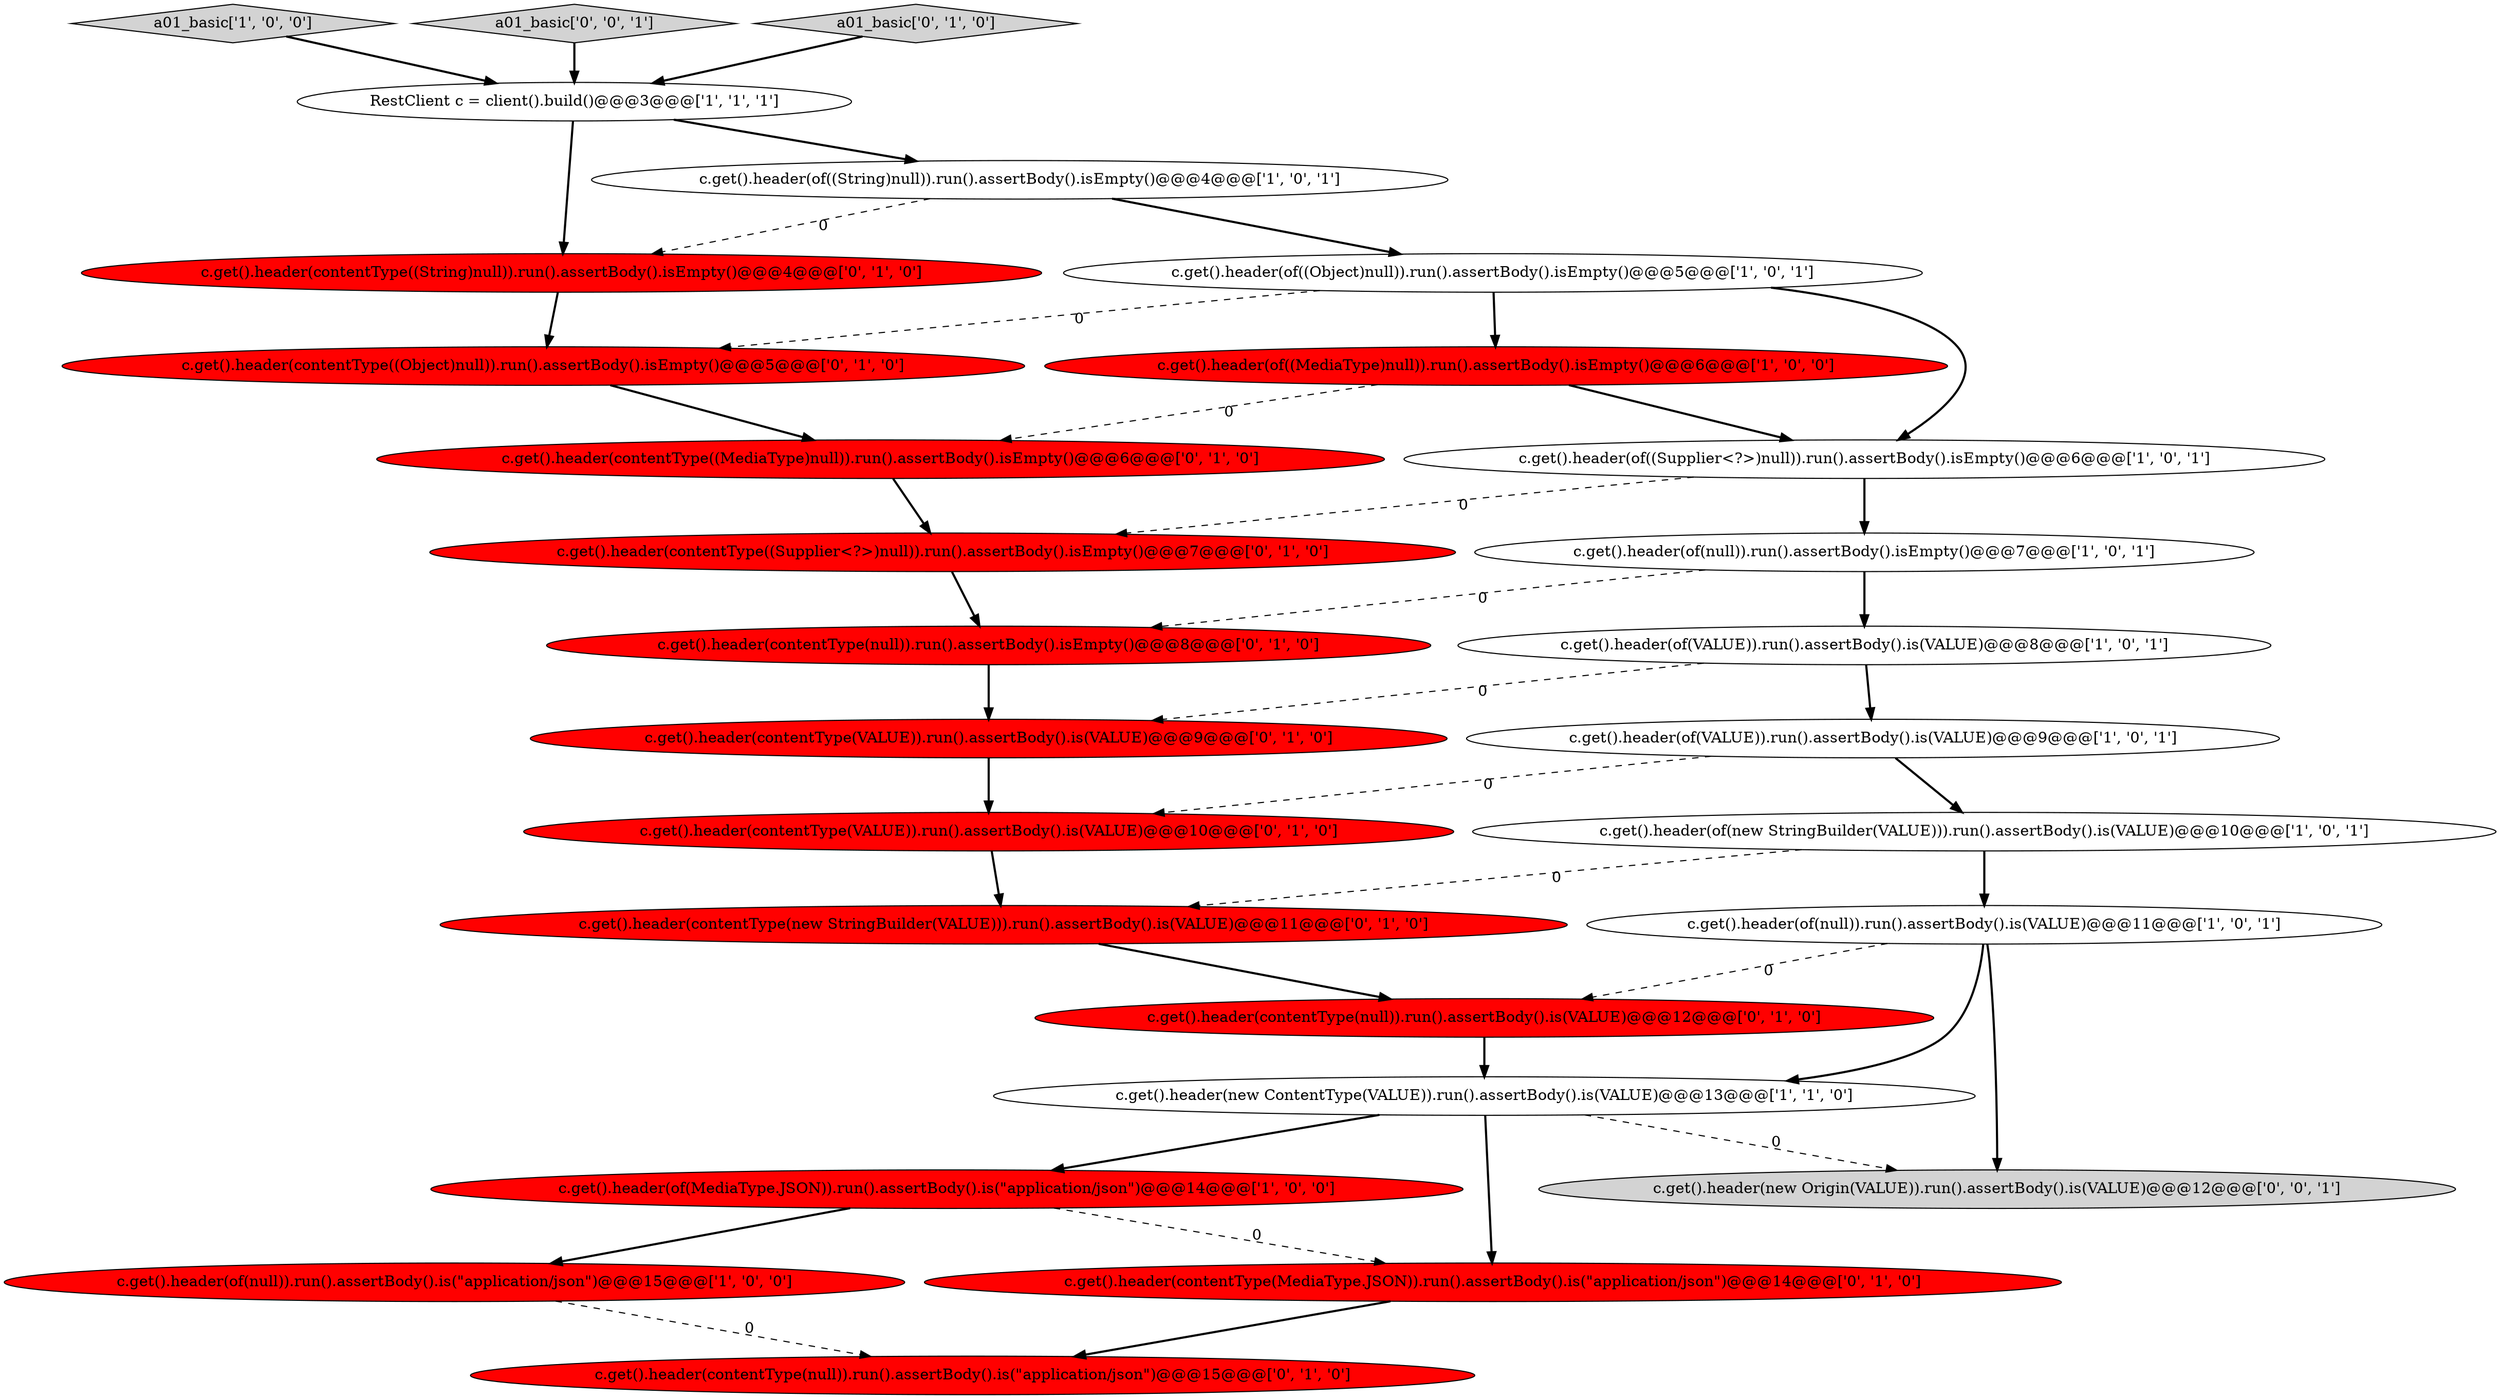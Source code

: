 digraph {
18 [style = filled, label = "c.get().header(contentType((String)null)).run().assertBody().isEmpty()@@@4@@@['0', '1', '0']", fillcolor = red, shape = ellipse image = "AAA1AAABBB2BBB"];
0 [style = filled, label = "c.get().header(of((MediaType)null)).run().assertBody().isEmpty()@@@6@@@['1', '0', '0']", fillcolor = red, shape = ellipse image = "AAA1AAABBB1BBB"];
15 [style = filled, label = "c.get().header(contentType((Supplier<?>)null)).run().assertBody().isEmpty()@@@7@@@['0', '1', '0']", fillcolor = red, shape = ellipse image = "AAA1AAABBB2BBB"];
10 [style = filled, label = "c.get().header(of(null)).run().assertBody().is(\"application/json\")@@@15@@@['1', '0', '0']", fillcolor = red, shape = ellipse image = "AAA1AAABBB1BBB"];
16 [style = filled, label = "c.get().header(contentType(new StringBuilder(VALUE))).run().assertBody().is(VALUE)@@@11@@@['0', '1', '0']", fillcolor = red, shape = ellipse image = "AAA1AAABBB2BBB"];
7 [style = filled, label = "c.get().header(new ContentType(VALUE)).run().assertBody().is(VALUE)@@@13@@@['1', '1', '0']", fillcolor = white, shape = ellipse image = "AAA0AAABBB1BBB"];
4 [style = filled, label = "c.get().header(of((String)null)).run().assertBody().isEmpty()@@@4@@@['1', '0', '1']", fillcolor = white, shape = ellipse image = "AAA0AAABBB1BBB"];
9 [style = filled, label = "c.get().header(of(null)).run().assertBody().is(VALUE)@@@11@@@['1', '0', '1']", fillcolor = white, shape = ellipse image = "AAA0AAABBB1BBB"];
19 [style = filled, label = "c.get().header(contentType(VALUE)).run().assertBody().is(VALUE)@@@10@@@['0', '1', '0']", fillcolor = red, shape = ellipse image = "AAA1AAABBB2BBB"];
22 [style = filled, label = "c.get().header(contentType(null)).run().assertBody().isEmpty()@@@8@@@['0', '1', '0']", fillcolor = red, shape = ellipse image = "AAA1AAABBB2BBB"];
13 [style = filled, label = "a01_basic['1', '0', '0']", fillcolor = lightgray, shape = diamond image = "AAA0AAABBB1BBB"];
27 [style = filled, label = "a01_basic['0', '0', '1']", fillcolor = lightgray, shape = diamond image = "AAA0AAABBB3BBB"];
14 [style = filled, label = "c.get().header(contentType((MediaType)null)).run().assertBody().isEmpty()@@@6@@@['0', '1', '0']", fillcolor = red, shape = ellipse image = "AAA1AAABBB2BBB"];
25 [style = filled, label = "a01_basic['0', '1', '0']", fillcolor = lightgray, shape = diamond image = "AAA0AAABBB2BBB"];
3 [style = filled, label = "c.get().header(of(null)).run().assertBody().isEmpty()@@@7@@@['1', '0', '1']", fillcolor = white, shape = ellipse image = "AAA0AAABBB1BBB"];
23 [style = filled, label = "c.get().header(contentType(VALUE)).run().assertBody().is(VALUE)@@@9@@@['0', '1', '0']", fillcolor = red, shape = ellipse image = "AAA1AAABBB2BBB"];
6 [style = filled, label = "c.get().header(of(MediaType.JSON)).run().assertBody().is(\"application/json\")@@@14@@@['1', '0', '0']", fillcolor = red, shape = ellipse image = "AAA1AAABBB1BBB"];
1 [style = filled, label = "c.get().header(of(VALUE)).run().assertBody().is(VALUE)@@@9@@@['1', '0', '1']", fillcolor = white, shape = ellipse image = "AAA0AAABBB1BBB"];
20 [style = filled, label = "c.get().header(contentType(null)).run().assertBody().is(VALUE)@@@12@@@['0', '1', '0']", fillcolor = red, shape = ellipse image = "AAA1AAABBB2BBB"];
24 [style = filled, label = "c.get().header(contentType(MediaType.JSON)).run().assertBody().is(\"application/json\")@@@14@@@['0', '1', '0']", fillcolor = red, shape = ellipse image = "AAA1AAABBB2BBB"];
2 [style = filled, label = "RestClient c = client().build()@@@3@@@['1', '1', '1']", fillcolor = white, shape = ellipse image = "AAA0AAABBB1BBB"];
8 [style = filled, label = "c.get().header(of(VALUE)).run().assertBody().is(VALUE)@@@8@@@['1', '0', '1']", fillcolor = white, shape = ellipse image = "AAA0AAABBB1BBB"];
21 [style = filled, label = "c.get().header(contentType((Object)null)).run().assertBody().isEmpty()@@@5@@@['0', '1', '0']", fillcolor = red, shape = ellipse image = "AAA1AAABBB2BBB"];
11 [style = filled, label = "c.get().header(of((Supplier<?>)null)).run().assertBody().isEmpty()@@@6@@@['1', '0', '1']", fillcolor = white, shape = ellipse image = "AAA0AAABBB1BBB"];
17 [style = filled, label = "c.get().header(contentType(null)).run().assertBody().is(\"application/json\")@@@15@@@['0', '1', '0']", fillcolor = red, shape = ellipse image = "AAA1AAABBB2BBB"];
5 [style = filled, label = "c.get().header(of(new StringBuilder(VALUE))).run().assertBody().is(VALUE)@@@10@@@['1', '0', '1']", fillcolor = white, shape = ellipse image = "AAA0AAABBB1BBB"];
12 [style = filled, label = "c.get().header(of((Object)null)).run().assertBody().isEmpty()@@@5@@@['1', '0', '1']", fillcolor = white, shape = ellipse image = "AAA0AAABBB1BBB"];
26 [style = filled, label = "c.get().header(new Origin(VALUE)).run().assertBody().is(VALUE)@@@12@@@['0', '0', '1']", fillcolor = lightgray, shape = ellipse image = "AAA0AAABBB3BBB"];
1->5 [style = bold, label=""];
9->20 [style = dashed, label="0"];
4->18 [style = dashed, label="0"];
5->9 [style = bold, label=""];
11->15 [style = dashed, label="0"];
1->19 [style = dashed, label="0"];
12->11 [style = bold, label=""];
0->11 [style = bold, label=""];
2->18 [style = bold, label=""];
3->22 [style = dashed, label="0"];
9->7 [style = bold, label=""];
2->4 [style = bold, label=""];
12->0 [style = bold, label=""];
22->23 [style = bold, label=""];
25->2 [style = bold, label=""];
12->21 [style = dashed, label="0"];
15->22 [style = bold, label=""];
19->16 [style = bold, label=""];
9->26 [style = bold, label=""];
0->14 [style = dashed, label="0"];
8->1 [style = bold, label=""];
5->16 [style = dashed, label="0"];
7->24 [style = bold, label=""];
11->3 [style = bold, label=""];
6->24 [style = dashed, label="0"];
3->8 [style = bold, label=""];
6->10 [style = bold, label=""];
23->19 [style = bold, label=""];
7->6 [style = bold, label=""];
24->17 [style = bold, label=""];
13->2 [style = bold, label=""];
10->17 [style = dashed, label="0"];
4->12 [style = bold, label=""];
14->15 [style = bold, label=""];
18->21 [style = bold, label=""];
20->7 [style = bold, label=""];
7->26 [style = dashed, label="0"];
16->20 [style = bold, label=""];
27->2 [style = bold, label=""];
8->23 [style = dashed, label="0"];
21->14 [style = bold, label=""];
}
